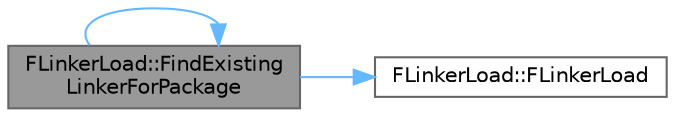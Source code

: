 digraph "FLinkerLoad::FindExistingLinkerForPackage"
{
 // INTERACTIVE_SVG=YES
 // LATEX_PDF_SIZE
  bgcolor="transparent";
  edge [fontname=Helvetica,fontsize=10,labelfontname=Helvetica,labelfontsize=10];
  node [fontname=Helvetica,fontsize=10,shape=box,height=0.2,width=0.4];
  rankdir="LR";
  Node1 [id="Node000001",label="FLinkerLoad::FindExisting\lLinkerForPackage",height=0.2,width=0.4,color="gray40", fillcolor="grey60", style="filled", fontcolor="black",tooltip="Looks for an existing linker for the given package, without trying to make one if it doesn't exist."];
  Node1 -> Node2 [id="edge1_Node000001_Node000002",color="steelblue1",style="solid",tooltip=" "];
  Node2 [id="Node000002",label="FLinkerLoad::FLinkerLoad",height=0.2,width=0.4,color="grey40", fillcolor="white", style="filled",URL="$d9/d6b/classFLinkerLoad.html#a004b0fd94ed807f278de26585bf98299",tooltip="Private constructor, passing arguments through from CreateLinker."];
  Node1 -> Node1 [id="edge2_Node000001_Node000001",color="steelblue1",style="solid",tooltip=" "];
}
